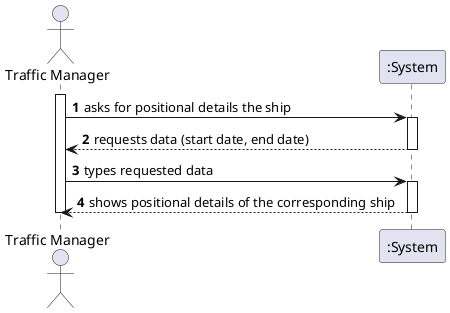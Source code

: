@startuml
'https://plantuml.com/sequence-diagram

autonumber

actor "Traffic Manager" as TM

activate TM
TM -> ":System" : asks for positional details the ship

activate ":System"

":System" --> TM : requests data (start date, end date)
deactivate ":System"

TM -> ":System" : types requested data

activate ":System"
":System" --> TM : shows positional details of the corresponding ship
deactivate ":System"

deactivate TM

@enduml